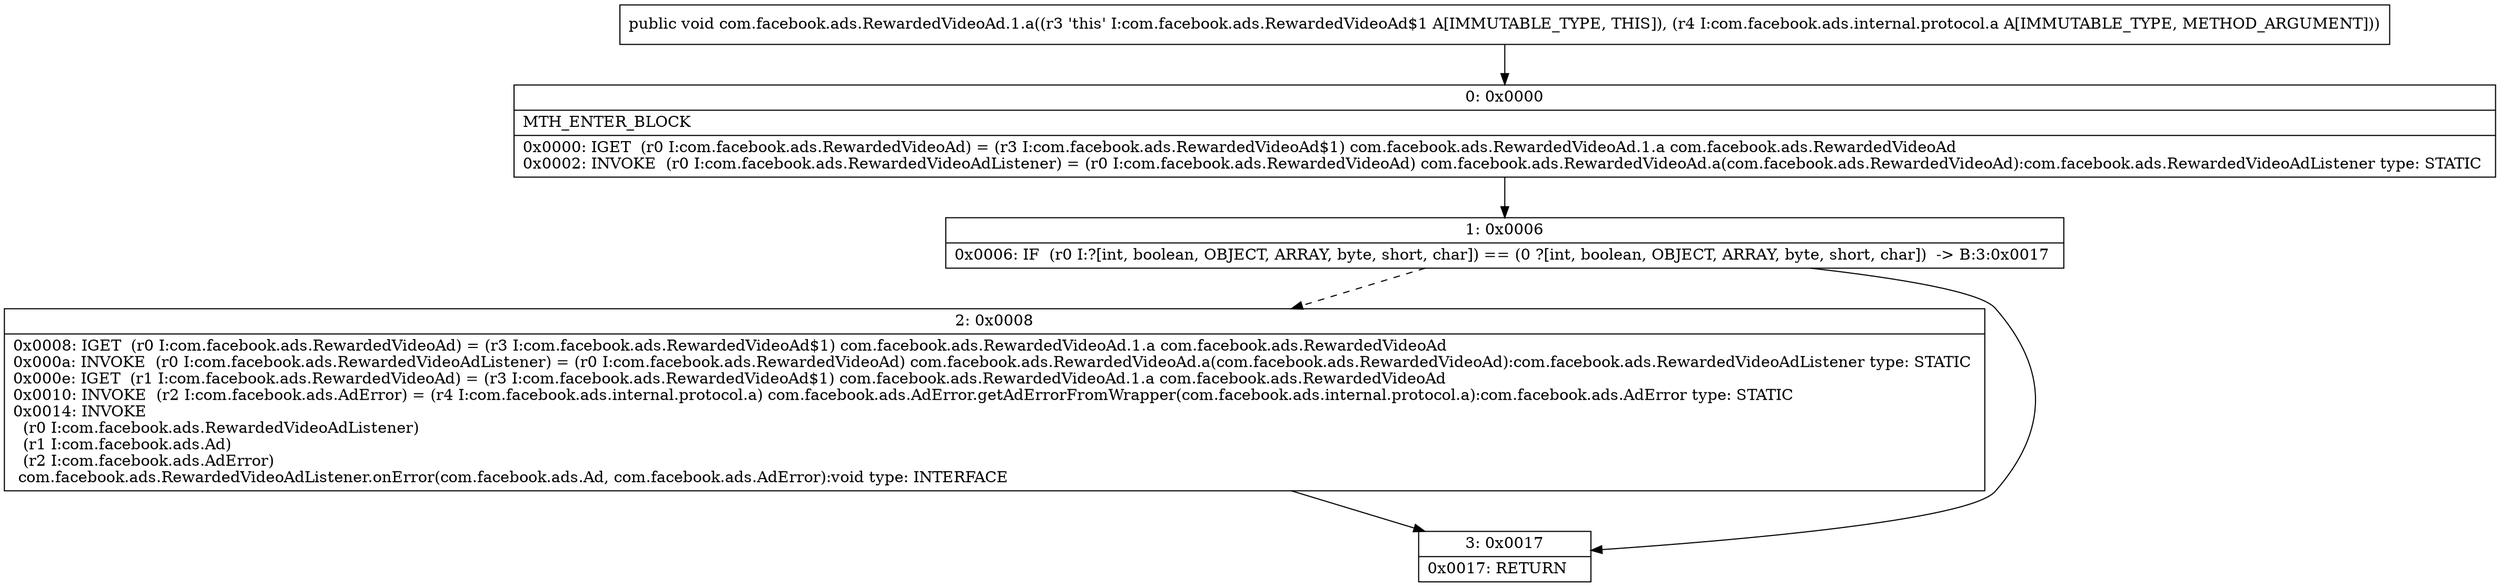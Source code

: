 digraph "CFG forcom.facebook.ads.RewardedVideoAd.1.a(Lcom\/facebook\/ads\/internal\/protocol\/a;)V" {
Node_0 [shape=record,label="{0\:\ 0x0000|MTH_ENTER_BLOCK\l|0x0000: IGET  (r0 I:com.facebook.ads.RewardedVideoAd) = (r3 I:com.facebook.ads.RewardedVideoAd$1) com.facebook.ads.RewardedVideoAd.1.a com.facebook.ads.RewardedVideoAd \l0x0002: INVOKE  (r0 I:com.facebook.ads.RewardedVideoAdListener) = (r0 I:com.facebook.ads.RewardedVideoAd) com.facebook.ads.RewardedVideoAd.a(com.facebook.ads.RewardedVideoAd):com.facebook.ads.RewardedVideoAdListener type: STATIC \l}"];
Node_1 [shape=record,label="{1\:\ 0x0006|0x0006: IF  (r0 I:?[int, boolean, OBJECT, ARRAY, byte, short, char]) == (0 ?[int, boolean, OBJECT, ARRAY, byte, short, char])  \-\> B:3:0x0017 \l}"];
Node_2 [shape=record,label="{2\:\ 0x0008|0x0008: IGET  (r0 I:com.facebook.ads.RewardedVideoAd) = (r3 I:com.facebook.ads.RewardedVideoAd$1) com.facebook.ads.RewardedVideoAd.1.a com.facebook.ads.RewardedVideoAd \l0x000a: INVOKE  (r0 I:com.facebook.ads.RewardedVideoAdListener) = (r0 I:com.facebook.ads.RewardedVideoAd) com.facebook.ads.RewardedVideoAd.a(com.facebook.ads.RewardedVideoAd):com.facebook.ads.RewardedVideoAdListener type: STATIC \l0x000e: IGET  (r1 I:com.facebook.ads.RewardedVideoAd) = (r3 I:com.facebook.ads.RewardedVideoAd$1) com.facebook.ads.RewardedVideoAd.1.a com.facebook.ads.RewardedVideoAd \l0x0010: INVOKE  (r2 I:com.facebook.ads.AdError) = (r4 I:com.facebook.ads.internal.protocol.a) com.facebook.ads.AdError.getAdErrorFromWrapper(com.facebook.ads.internal.protocol.a):com.facebook.ads.AdError type: STATIC \l0x0014: INVOKE  \l  (r0 I:com.facebook.ads.RewardedVideoAdListener)\l  (r1 I:com.facebook.ads.Ad)\l  (r2 I:com.facebook.ads.AdError)\l com.facebook.ads.RewardedVideoAdListener.onError(com.facebook.ads.Ad, com.facebook.ads.AdError):void type: INTERFACE \l}"];
Node_3 [shape=record,label="{3\:\ 0x0017|0x0017: RETURN   \l}"];
MethodNode[shape=record,label="{public void com.facebook.ads.RewardedVideoAd.1.a((r3 'this' I:com.facebook.ads.RewardedVideoAd$1 A[IMMUTABLE_TYPE, THIS]), (r4 I:com.facebook.ads.internal.protocol.a A[IMMUTABLE_TYPE, METHOD_ARGUMENT])) }"];
MethodNode -> Node_0;
Node_0 -> Node_1;
Node_1 -> Node_2[style=dashed];
Node_1 -> Node_3;
Node_2 -> Node_3;
}

